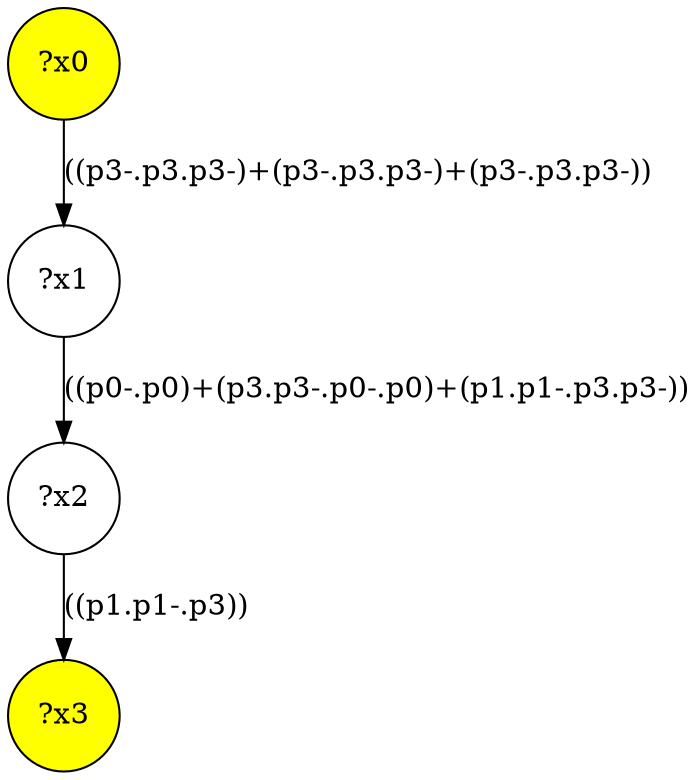 digraph g {
	x0 [fillcolor="yellow", style="filled," shape=circle, label="?x0"];
	x3 [fillcolor="yellow", style="filled," shape=circle, label="?x3"];
	x1 [shape=circle, label="?x1"];
x0 -> x1[label="((p3-.p3.p3-)+(p3-.p3.p3-)+(p3-.p3.p3-))"]	x2 [shape=circle, label="?x2"];
x1 -> x2[label="((p0-.p0)+(p3.p3-.p0-.p0)+(p1.p1-.p3.p3-))"]x2 -> x3[label="((p1.p1-.p3))"]}
